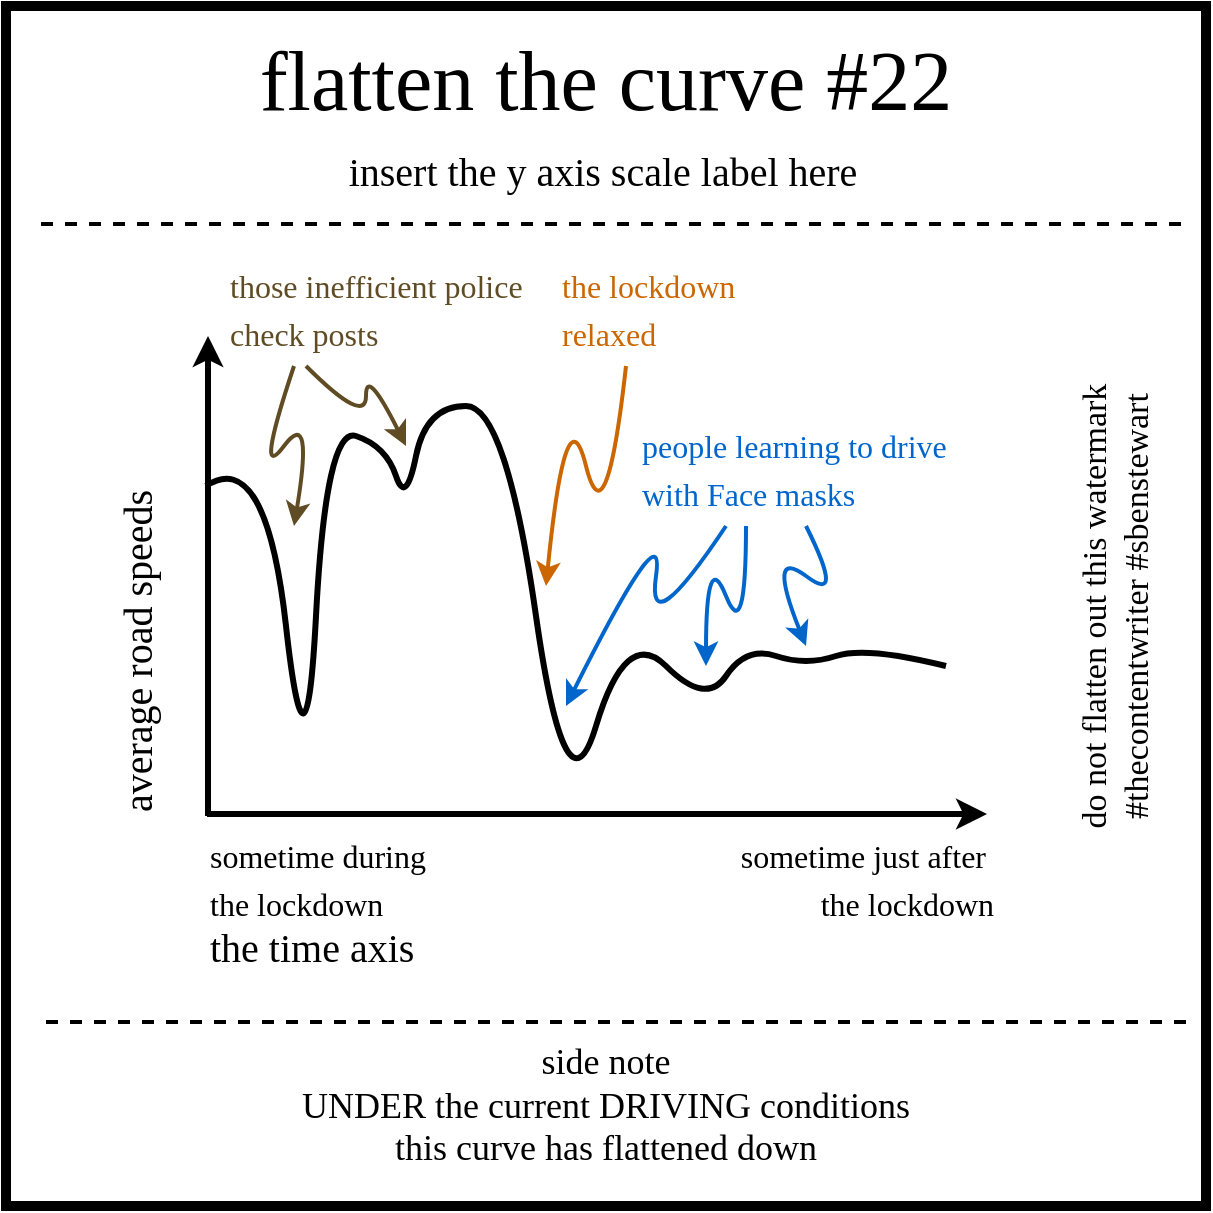 <mxfile version="13.0.7" type="device"><diagram id="dX7Dphyso45SB9-RoEhv" name="Page-1"><mxGraphModel dx="742" dy="442" grid="1" gridSize="10" guides="1" tooltips="1" connect="1" arrows="1" fold="1" page="1" pageScale="1" pageWidth="827" pageHeight="1169" math="0" shadow="0"><root><mxCell id="0"/><mxCell id="1" parent="0"/><mxCell id="nfxZPmU7g6QgWNAvG-ER-2" value="" style="whiteSpace=wrap;html=1;aspect=fixed;strokeWidth=5;fillColor=none;fontFamily=xkcd;" parent="1" vertex="1"><mxGeometry x="210" y="90" width="600" height="600" as="geometry"/></mxCell><mxCell id="8b6ggLF4gSHIukh4vJdm-18" value="&lt;font&gt;&lt;font style=&quot;font-size: 42px&quot;&gt;flatten the curve #22&lt;/font&gt;&lt;br&gt;&lt;/font&gt;" style="text;html=1;strokeColor=none;fillColor=none;align=center;verticalAlign=middle;whiteSpace=wrap;rounded=0;fontFamily=xkcd;" parent="1" vertex="1"><mxGeometry x="225" y="118" width="570" height="20" as="geometry"/></mxCell><mxCell id="8b6ggLF4gSHIukh4vJdm-24" value="&lt;font&gt;&lt;font style=&quot;font-size: 20px&quot;&gt;insert the y axis scale label here&lt;/font&gt;&lt;br&gt;&lt;/font&gt;" style="text;html=1;strokeColor=none;fillColor=none;align=center;verticalAlign=middle;whiteSpace=wrap;rounded=0;fontFamily=xkcd;" parent="1" vertex="1"><mxGeometry x="249.25" y="162" width="518.5" height="20" as="geometry"/></mxCell><mxCell id="8b6ggLF4gSHIukh4vJdm-30" value="" style="endArrow=none;dashed=1;html=1;strokeWidth=2;" parent="1" edge="1"><mxGeometry width="50" height="50" relative="1" as="geometry"><mxPoint x="797.5" y="199" as="sourcePoint"/><mxPoint x="222.5" y="199" as="targetPoint"/></mxGeometry></mxCell><mxCell id="k-dpR7HA_-HZ3Fbqk2lw-16" value="" style="endArrow=none;dashed=1;html=1;strokeWidth=2;" parent="1" edge="1"><mxGeometry width="50" height="50" relative="1" as="geometry"><mxPoint x="800" y="598" as="sourcePoint"/><mxPoint x="225" y="598" as="targetPoint"/></mxGeometry></mxCell><mxCell id="k-dpR7HA_-HZ3Fbqk2lw-17" value="&lt;font style=&quot;font-size: 18px&quot;&gt;&lt;span&gt;side note&lt;/span&gt;&lt;br&gt;UNDER the current DRIVING conditions&lt;br&gt;this curve has flattened down&lt;br&gt;&lt;/font&gt;" style="text;html=1;strokeColor=none;fillColor=none;align=center;verticalAlign=middle;whiteSpace=wrap;rounded=0;fontFamily=xkcd;" parent="1" vertex="1"><mxGeometry x="210" y="600" width="600" height="80" as="geometry"/></mxCell><mxCell id="euaHSMH8fYii958cPEId-22" style="edgeStyle=orthogonalEdgeStyle;rounded=0;orthogonalLoop=1;jettySize=auto;html=1;exitX=0.5;exitY=1;exitDx=0;exitDy=0;strokeWidth=2;" parent="1" edge="1"><mxGeometry relative="1" as="geometry"><mxPoint x="661" y="451" as="sourcePoint"/><mxPoint x="661" y="451" as="targetPoint"/></mxGeometry></mxCell><mxCell id="pKVuHFSoDqtFi99w7tCS-15" value="&lt;font style=&quot;font-size: 17px&quot;&gt;&lt;font style=&quot;font-size: 17px&quot;&gt;do not flatten out this watermark&lt;br&gt;&lt;/font&gt;#thecontentwriter #sbenstewart&lt;br&gt;&lt;/font&gt;" style="text;html=1;strokeColor=none;fillColor=none;align=center;verticalAlign=middle;whiteSpace=wrap;rounded=0;rotation=-90;fontFamily=xkcd;" parent="1" vertex="1"><mxGeometry x="605" y="380" width="320" height="20" as="geometry"/></mxCell><mxCell id="odyUgtSx1SayHA9AFXie-3" value="average road speeds" style="text;html=1;strokeColor=none;fillColor=none;align=left;verticalAlign=middle;whiteSpace=wrap;rounded=0;fontFamily=xkcd;rotation=-90;fontSize=20;" parent="1" vertex="1"><mxGeometry x="140" y="350" width="270" height="20" as="geometry"/></mxCell><mxCell id="odyUgtSx1SayHA9AFXie-14" value="&lt;font style=&quot;font-size: 20px&quot;&gt;the time axis&lt;/font&gt;" style="text;html=1;strokeColor=none;fillColor=none;align=left;verticalAlign=middle;whiteSpace=wrap;rounded=0;fontFamily=xkcd;rotation=0;fontSize=20;" parent="1" vertex="1"><mxGeometry x="310" y="550" width="240" height="20" as="geometry"/></mxCell><mxCell id="fDQIreuMYDqUIn-pE7Gs-9" value="&lt;font style=&quot;font-size: 16px&quot;&gt;sometime during&amp;nbsp;&lt;br&gt;the lockdown&lt;/font&gt;" style="text;html=1;strokeColor=none;fillColor=none;align=left;verticalAlign=middle;whiteSpace=wrap;rounded=0;fontFamily=xkcd;rotation=0;fontSize=20;" parent="1" vertex="1"><mxGeometry x="310" y="515" width="176" height="20" as="geometry"/></mxCell><mxCell id="odyUgtSx1SayHA9AFXie-1" value="" style="endArrow=classic;html=1;strokeWidth=3;" parent="1" edge="1"><mxGeometry width="50" height="50" relative="1" as="geometry"><mxPoint x="311" y="495" as="sourcePoint"/><mxPoint x="311" y="255" as="targetPoint"/></mxGeometry></mxCell><mxCell id="odyUgtSx1SayHA9AFXie-2" value="" style="endArrow=classic;html=1;strokeWidth=3;" parent="1" edge="1"><mxGeometry width="50" height="50" relative="1" as="geometry"><mxPoint x="310.5" y="494" as="sourcePoint"/><mxPoint x="700.5" y="494" as="targetPoint"/></mxGeometry></mxCell><mxCell id="YGY9sstWehf4yU7S0g1f-1" value="&lt;font style=&quot;font-size: 16px&quot;&gt;sometime just after&amp;nbsp;&lt;br&gt;the lockdown&lt;/font&gt;" style="text;html=1;strokeColor=none;fillColor=none;align=right;verticalAlign=middle;whiteSpace=wrap;rounded=0;fontFamily=xkcd;rotation=0;fontSize=20;" parent="1" vertex="1"><mxGeometry x="530" y="515" width="176" height="20" as="geometry"/></mxCell><mxCell id="f9hp757MXbDbuxcbAmY3-1" value="" style="curved=1;endArrow=none;html=1;strokeWidth=3;endFill=0;" edge="1" parent="1"><mxGeometry width="50" height="50" relative="1" as="geometry"><mxPoint x="310" y="330" as="sourcePoint"/><mxPoint x="680" y="420" as="targetPoint"/><Array as="points"><mxPoint x="340" y="310"/><mxPoint x="360" y="490"/><mxPoint x="370" y="300"/><mxPoint x="400" y="310"/><mxPoint x="410" y="340"/><mxPoint x="420" y="290"/><mxPoint x="460" y="290"/><mxPoint x="490" y="500"/><mxPoint x="520" y="400"/><mxPoint x="560" y="440"/><mxPoint x="580" y="410"/><mxPoint x="610" y="420"/><mxPoint x="640" y="410"/></Array></mxGeometry></mxCell><mxCell id="f9hp757MXbDbuxcbAmY3-3" value="&lt;span style=&quot;font-size: 16px&quot;&gt;&lt;font color=&quot;#5f4c24&quot;&gt;those inefficient police check posts&lt;/font&gt;&lt;/span&gt;" style="text;html=1;strokeColor=none;fillColor=none;align=left;verticalAlign=middle;whiteSpace=wrap;rounded=0;fontFamily=xkcd;rotation=0;fontSize=20;" vertex="1" parent="1"><mxGeometry x="320" y="230" width="176" height="20" as="geometry"/></mxCell><mxCell id="f9hp757MXbDbuxcbAmY3-4" value="" style="curved=1;endArrow=classic;html=1;strokeWidth=2;strokeColor=#5F4C24;" edge="1" parent="1"><mxGeometry width="50" height="50" relative="1" as="geometry"><mxPoint x="354" y="270" as="sourcePoint"/><mxPoint x="354" y="350" as="targetPoint"/><Array as="points"><mxPoint x="334" y="330"/><mxPoint x="364" y="290"/></Array></mxGeometry></mxCell><mxCell id="f9hp757MXbDbuxcbAmY3-5" value="" style="curved=1;endArrow=classic;html=1;strokeWidth=2;strokeColor=#5F4C24;" edge="1" parent="1"><mxGeometry width="50" height="50" relative="1" as="geometry"><mxPoint x="360" y="270" as="sourcePoint"/><mxPoint x="410" y="310" as="targetPoint"/><Array as="points"><mxPoint x="390" y="300"/><mxPoint x="390" y="270"/></Array></mxGeometry></mxCell><mxCell id="f9hp757MXbDbuxcbAmY3-6" value="&lt;span style=&quot;font-size: 16px&quot;&gt;&lt;font color=&quot;#cc6600&quot;&gt;the lockdown relaxed&lt;/font&gt;&lt;/span&gt;" style="text;html=1;strokeColor=none;fillColor=none;align=left;verticalAlign=middle;whiteSpace=wrap;rounded=0;fontFamily=xkcd;rotation=0;fontSize=20;" vertex="1" parent="1"><mxGeometry x="486" y="230" width="120" height="20" as="geometry"/></mxCell><mxCell id="f9hp757MXbDbuxcbAmY3-7" value="" style="curved=1;endArrow=classic;html=1;strokeWidth=2;strokeColor=#CC6600;" edge="1" parent="1"><mxGeometry width="50" height="50" relative="1" as="geometry"><mxPoint x="520" y="270" as="sourcePoint"/><mxPoint x="480" y="380" as="targetPoint"/><Array as="points"><mxPoint x="510" y="360"/><mxPoint x="490" y="280"/></Array></mxGeometry></mxCell><mxCell id="f9hp757MXbDbuxcbAmY3-8" value="&lt;span style=&quot;font-size: 16px&quot;&gt;&lt;font color=&quot;#0066cc&quot;&gt;people learning to drive with Face masks&lt;/font&gt;&lt;/span&gt;" style="text;html=1;strokeColor=none;fillColor=none;align=left;verticalAlign=middle;whiteSpace=wrap;rounded=0;fontFamily=xkcd;rotation=0;fontSize=20;" vertex="1" parent="1"><mxGeometry x="526" y="310" width="184" height="20" as="geometry"/></mxCell><mxCell id="f9hp757MXbDbuxcbAmY3-9" value="" style="curved=1;endArrow=classic;html=1;strokeWidth=2;strokeColor=#0066CC;" edge="1" parent="1"><mxGeometry width="50" height="50" relative="1" as="geometry"><mxPoint x="570" y="350" as="sourcePoint"/><mxPoint x="490" y="440" as="targetPoint"/><Array as="points"><mxPoint x="530" y="410"/><mxPoint x="540" y="340"/></Array></mxGeometry></mxCell><mxCell id="f9hp757MXbDbuxcbAmY3-10" value="" style="curved=1;endArrow=classic;html=1;strokeWidth=2;strokeColor=#0066CC;" edge="1" parent="1"><mxGeometry width="50" height="50" relative="1" as="geometry"><mxPoint x="580" y="350" as="sourcePoint"/><mxPoint x="560" y="420" as="targetPoint"/><Array as="points"><mxPoint x="580" y="410"/><mxPoint x="560" y="360"/></Array></mxGeometry></mxCell><mxCell id="f9hp757MXbDbuxcbAmY3-11" value="" style="curved=1;endArrow=classic;html=1;strokeWidth=2;strokeColor=#0066CC;" edge="1" parent="1"><mxGeometry width="50" height="50" relative="1" as="geometry"><mxPoint x="610" y="350" as="sourcePoint"/><mxPoint x="610" y="410" as="targetPoint"/><Array as="points"><mxPoint x="630" y="390"/><mxPoint x="590" y="360"/></Array></mxGeometry></mxCell></root></mxGraphModel></diagram></mxfile>